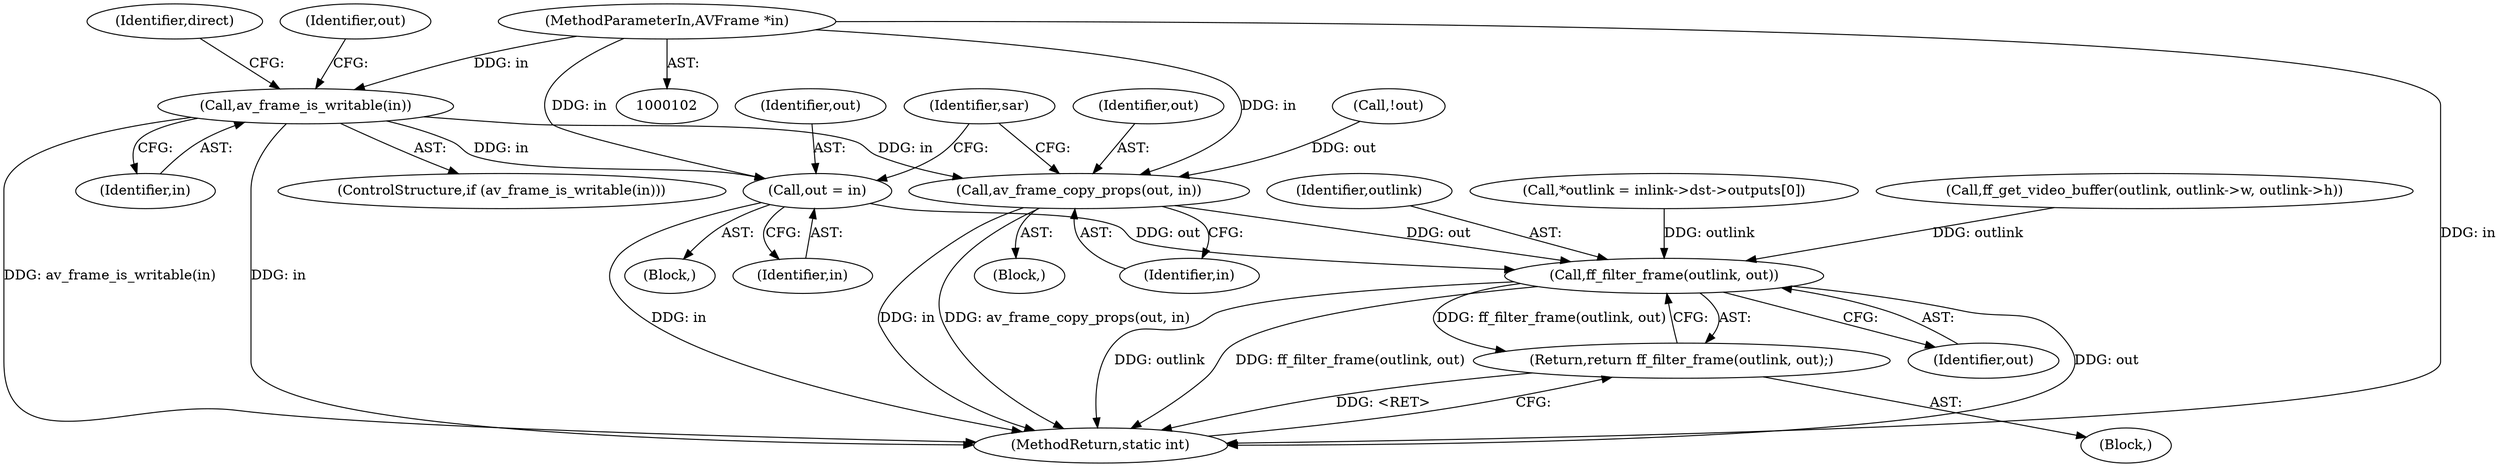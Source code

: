 digraph "0_FFmpeg_e43a0a232dbf6d3c161823c2e07c52e76227a1bc_0@pointer" {
"1000151" [label="(Call,av_frame_is_writable(in))"];
"1000104" [label="(MethodParameterIn,AVFrame *in)"];
"1000157" [label="(Call,out = in)"];
"1000342" [label="(Call,ff_filter_frame(outlink, out))"];
"1000341" [label="(Return,return ff_filter_frame(outlink, out);)"];
"1000182" [label="(Call,av_frame_copy_props(out, in))"];
"1000173" [label="(Call,!out)"];
"1000161" [label="(Block,)"];
"1000150" [label="(ControlStructure,if (av_frame_is_writable(in)))"];
"1000186" [label="(Identifier,sar)"];
"1000184" [label="(Identifier,in)"];
"1000343" [label="(Identifier,outlink)"];
"1000342" [label="(Call,ff_filter_frame(outlink, out))"];
"1000155" [label="(Identifier,direct)"];
"1000152" [label="(Identifier,in)"];
"1000115" [label="(Call,*outlink = inlink->dst->outputs[0])"];
"1000182" [label="(Call,av_frame_copy_props(out, in))"];
"1000164" [label="(Call,ff_get_video_buffer(outlink, outlink->w, outlink->h))"];
"1000159" [label="(Identifier,in)"];
"1000105" [label="(Block,)"];
"1000344" [label="(Identifier,out)"];
"1000157" [label="(Call,out = in)"];
"1000183" [label="(Identifier,out)"];
"1000341" [label="(Return,return ff_filter_frame(outlink, out);)"];
"1000345" [label="(MethodReturn,static int)"];
"1000158" [label="(Identifier,out)"];
"1000163" [label="(Identifier,out)"];
"1000153" [label="(Block,)"];
"1000104" [label="(MethodParameterIn,AVFrame *in)"];
"1000151" [label="(Call,av_frame_is_writable(in))"];
"1000151" -> "1000150"  [label="AST: "];
"1000151" -> "1000152"  [label="CFG: "];
"1000152" -> "1000151"  [label="AST: "];
"1000155" -> "1000151"  [label="CFG: "];
"1000163" -> "1000151"  [label="CFG: "];
"1000151" -> "1000345"  [label="DDG: av_frame_is_writable(in)"];
"1000151" -> "1000345"  [label="DDG: in"];
"1000104" -> "1000151"  [label="DDG: in"];
"1000151" -> "1000157"  [label="DDG: in"];
"1000151" -> "1000182"  [label="DDG: in"];
"1000104" -> "1000102"  [label="AST: "];
"1000104" -> "1000345"  [label="DDG: in"];
"1000104" -> "1000157"  [label="DDG: in"];
"1000104" -> "1000182"  [label="DDG: in"];
"1000157" -> "1000153"  [label="AST: "];
"1000157" -> "1000159"  [label="CFG: "];
"1000158" -> "1000157"  [label="AST: "];
"1000159" -> "1000157"  [label="AST: "];
"1000186" -> "1000157"  [label="CFG: "];
"1000157" -> "1000345"  [label="DDG: in"];
"1000157" -> "1000342"  [label="DDG: out"];
"1000342" -> "1000341"  [label="AST: "];
"1000342" -> "1000344"  [label="CFG: "];
"1000343" -> "1000342"  [label="AST: "];
"1000344" -> "1000342"  [label="AST: "];
"1000341" -> "1000342"  [label="CFG: "];
"1000342" -> "1000345"  [label="DDG: out"];
"1000342" -> "1000345"  [label="DDG: outlink"];
"1000342" -> "1000345"  [label="DDG: ff_filter_frame(outlink, out)"];
"1000342" -> "1000341"  [label="DDG: ff_filter_frame(outlink, out)"];
"1000115" -> "1000342"  [label="DDG: outlink"];
"1000164" -> "1000342"  [label="DDG: outlink"];
"1000182" -> "1000342"  [label="DDG: out"];
"1000341" -> "1000105"  [label="AST: "];
"1000345" -> "1000341"  [label="CFG: "];
"1000341" -> "1000345"  [label="DDG: <RET>"];
"1000182" -> "1000161"  [label="AST: "];
"1000182" -> "1000184"  [label="CFG: "];
"1000183" -> "1000182"  [label="AST: "];
"1000184" -> "1000182"  [label="AST: "];
"1000186" -> "1000182"  [label="CFG: "];
"1000182" -> "1000345"  [label="DDG: av_frame_copy_props(out, in)"];
"1000182" -> "1000345"  [label="DDG: in"];
"1000173" -> "1000182"  [label="DDG: out"];
}
